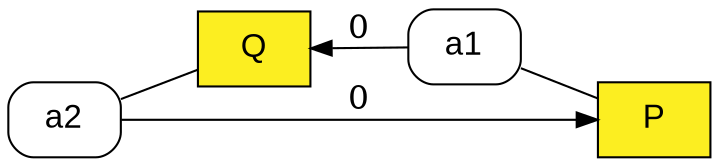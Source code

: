 digraph G1 {
rankdir=RL
node [shape=box, style=filled, penwidth=1, fontname=Arial, fontsize=16]
edge [fontsize=16, color=black]
node_n1 [label="P", penwidth=1.0, fillcolor="#FCEE21", shape="box", style="filled" ]
node_n2 [label="Q", penwidth=1.0, fillcolor="#FCEE21", shape="box", style="filled" ]
node_n3 [label="a1", penwidth=1.0, fillcolor="#FFFFFF", shape="Mrecord", style="filled" ]
node_n4 [label="a2", penwidth=1.0, fillcolor="#FFFFFF", shape="Mrecord", style="filled" ]
node_n1 -> node_n3 [label="", penwidth=1.0, style=filled, color="#000000", arrowhead=none ]
node_n3 -> node_n2 [label="0", penwidth=1.0, style=filled, color="#000000", arrowhead=normal ]
node_n2 -> node_n4 [label="", penwidth=1.0, style=filled, color="#000000", arrowhead=none ]
node_n4 -> node_n1 [label="0", penwidth=1.0, style=filled, color="#000000", arrowhead=normal ]
}
